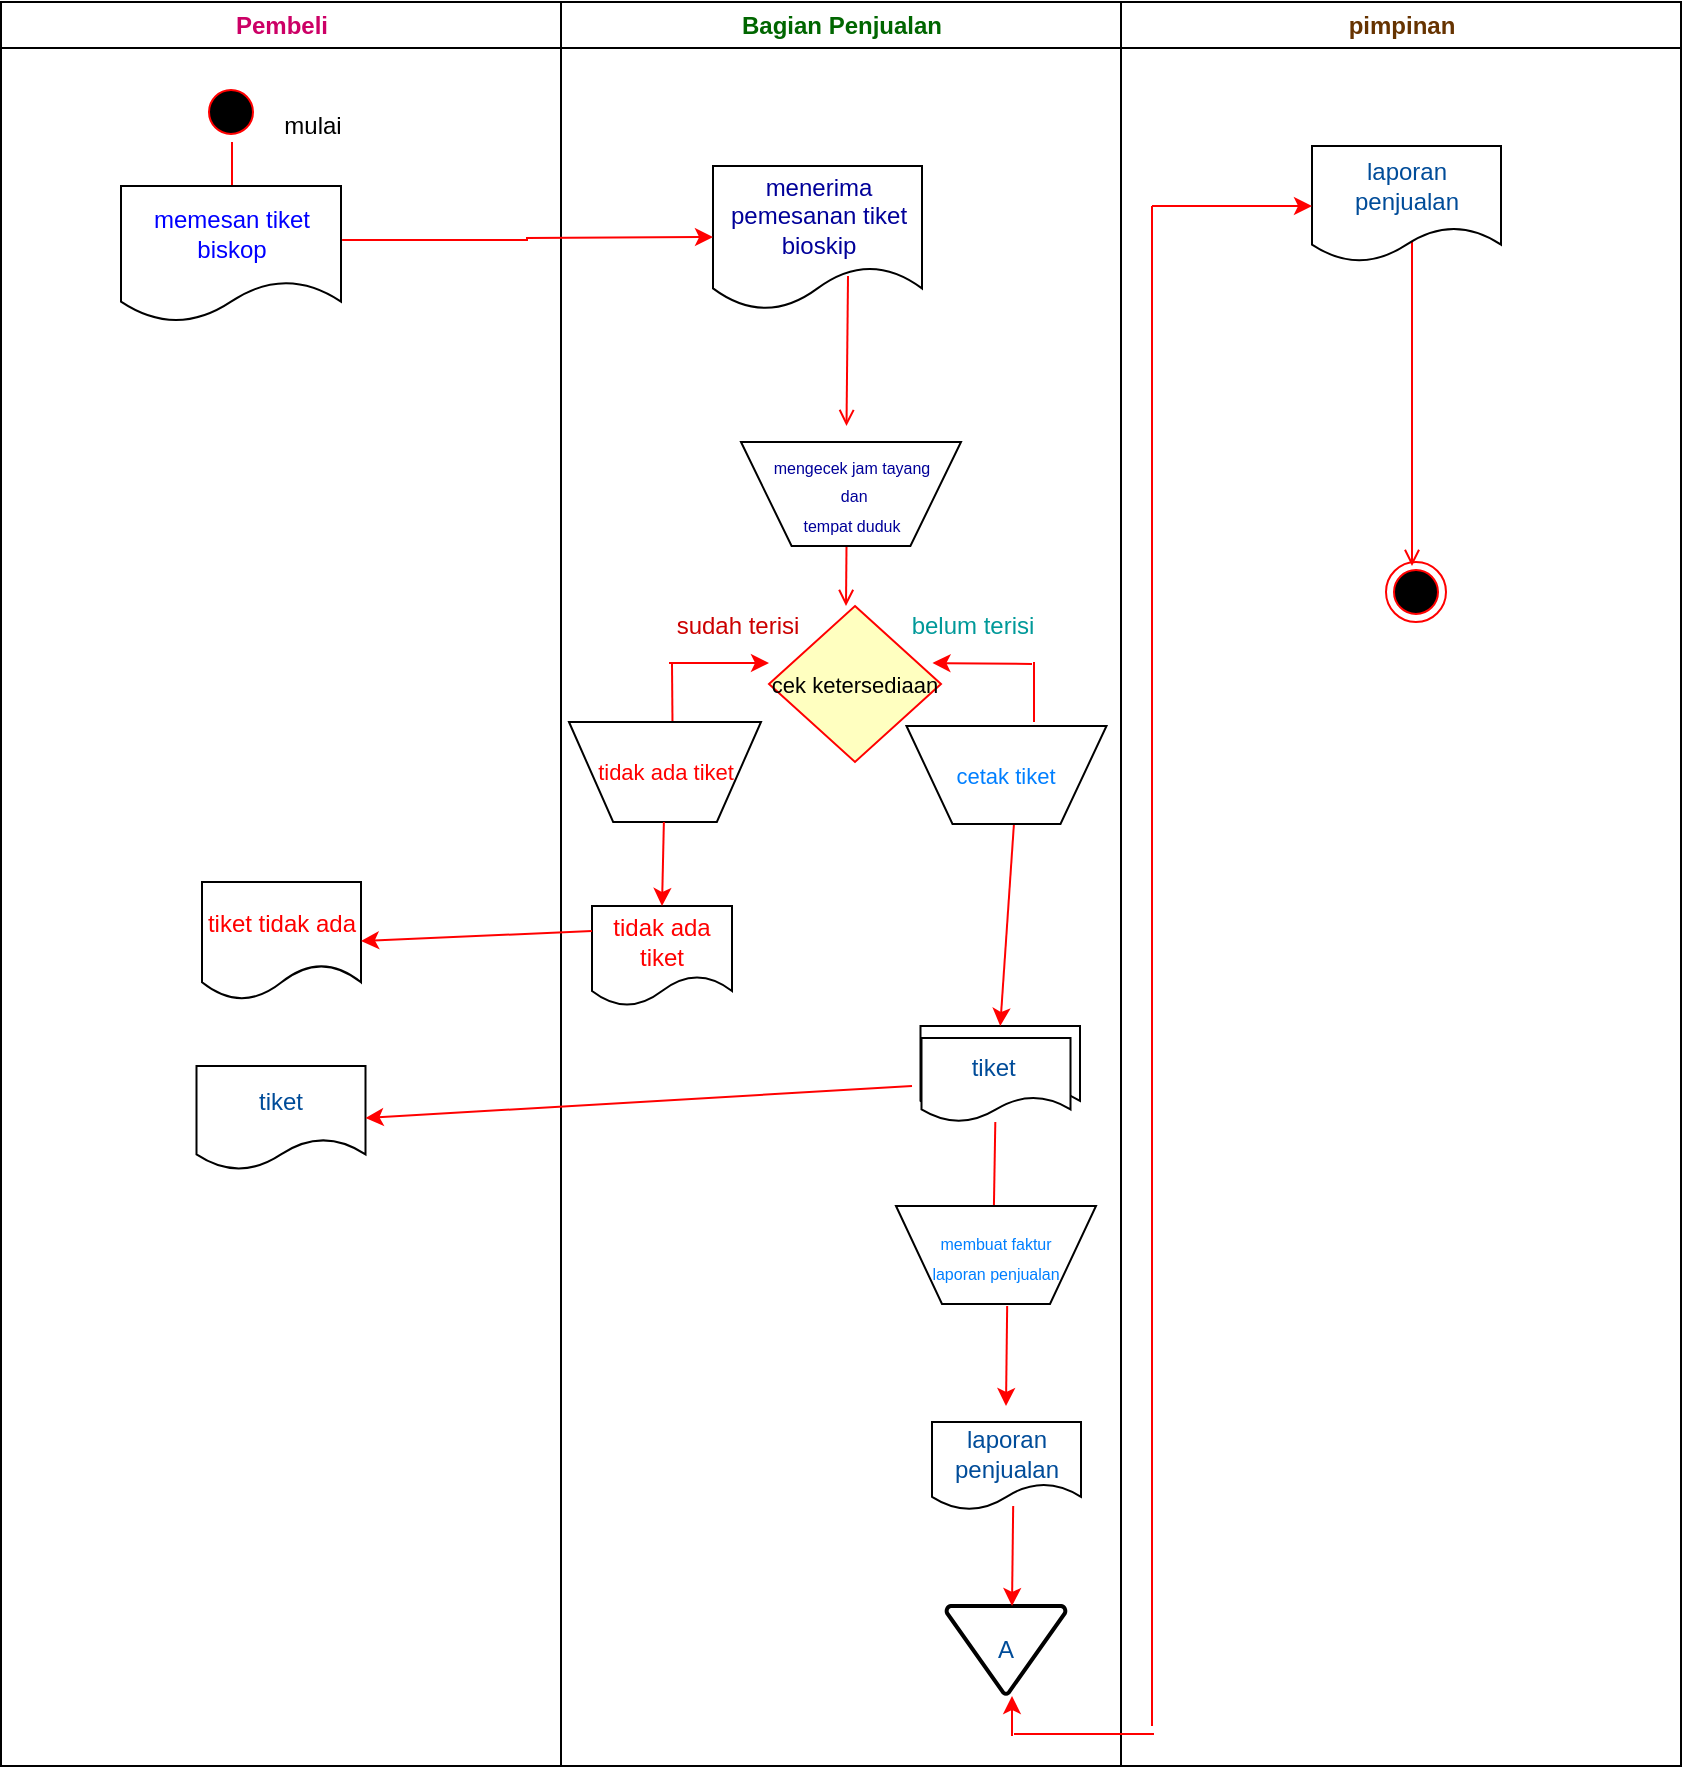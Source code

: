 <mxfile version="13.9.9" type="github">
  <diagram name="Page-1" id="e7e014a7-5840-1c2e-5031-d8a46d1fe8dd">
    <mxGraphModel dx="868" dy="450" grid="1" gridSize="10" guides="1" tooltips="1" connect="1" arrows="1" fold="1" page="1" pageScale="1" pageWidth="1169" pageHeight="826" background="#ffffff" math="0" shadow="0">
      <root>
        <mxCell id="0" />
        <mxCell id="1" parent="0" />
        <mxCell id="2" value="Pembeli" style="swimlane;whiteSpace=wrap;fontColor=#CC0066;" parent="1" vertex="1">
          <mxGeometry x="164.5" y="128" width="280" height="882" as="geometry" />
        </mxCell>
        <mxCell id="5" value="" style="ellipse;shape=startState;fillColor=#000000;strokeColor=#ff0000;" parent="2" vertex="1">
          <mxGeometry x="100" y="40" width="30" height="30" as="geometry" />
        </mxCell>
        <mxCell id="6" value="" style="edgeStyle=elbowEdgeStyle;elbow=horizontal;verticalAlign=bottom;endArrow=open;endSize=8;strokeColor=#FF0000;endFill=1;rounded=0" parent="2" source="5" edge="1">
          <mxGeometry x="100" y="40" as="geometry">
            <mxPoint x="115.5" y="110" as="targetPoint" />
          </mxGeometry>
        </mxCell>
        <mxCell id="Gee0_PoHcJErjo10JNS3-47" value="memesan tiket &lt;br&gt;biskop" style="shape=document;whiteSpace=wrap;html=1;boundedLbl=1;fontColor=#0000FF;" parent="2" vertex="1">
          <mxGeometry x="60" y="92" width="110" height="68" as="geometry" />
        </mxCell>
        <mxCell id="Gee0_PoHcJErjo10JNS3-67" value="tiket" style="shape=document;whiteSpace=wrap;html=1;boundedLbl=1;fontColor=#004C99;" parent="2" vertex="1">
          <mxGeometry x="97.75" y="532" width="84.5" height="52" as="geometry" />
        </mxCell>
        <mxCell id="Gee0_PoHcJErjo10JNS3-70" value="tiket tidak ada" style="shape=document;whiteSpace=wrap;html=1;boundedLbl=1;fontColor=#FF0000;" parent="2" vertex="1">
          <mxGeometry x="100.5" y="440" width="79.5" height="59" as="geometry" />
        </mxCell>
        <mxCell id="3" value="Bagian Penjualan" style="swimlane;whiteSpace=wrap;align=center;fontColor=#006600;" parent="1" vertex="1">
          <mxGeometry x="444.5" y="128" width="280" height="882" as="geometry" />
        </mxCell>
        <mxCell id="17" value="" style="endArrow=open;strokeColor=#FF0000;endFill=1;rounded=0;entryX=0.5;entryY=0;entryDx=0;entryDy=0;exitX=0.646;exitY=0.764;exitDx=0;exitDy=0;exitPerimeter=0;" parent="3" source="Gee0_PoHcJErjo10JNS3-49" edge="1">
          <mxGeometry relative="1" as="geometry">
            <mxPoint x="83.409" y="160" as="sourcePoint" />
            <mxPoint x="142.75" y="212" as="targetPoint" />
          </mxGeometry>
        </mxCell>
        <mxCell id="19" value="" style="endArrow=open;strokeColor=#FF0000;endFill=1;rounded=0;exitX=0.5;exitY=1;exitDx=0;exitDy=0;" parent="3" edge="1">
          <mxGeometry relative="1" as="geometry">
            <mxPoint x="142.75" y="272" as="sourcePoint" />
            <mxPoint x="142.5" y="302" as="targetPoint" />
          </mxGeometry>
        </mxCell>
        <mxCell id="21" value="cek ketersediaan" style="rhombus;fillColor=#ffffc0;strokeColor=#ff0000;fontSize=11;" parent="3" vertex="1">
          <mxGeometry x="104" y="302" width="86" height="78" as="geometry" />
        </mxCell>
        <mxCell id="Gee0_PoHcJErjo10JNS3-49" value="menerima pemesanan tiket bioskip" style="shape=document;whiteSpace=wrap;html=1;boundedLbl=1;fontColor=#000099;" parent="3" vertex="1">
          <mxGeometry x="76" y="82" width="104.5" height="72" as="geometry" />
        </mxCell>
        <mxCell id="Gee0_PoHcJErjo10JNS3-55" value="" style="endArrow=classic;html=1;strokeColor=#FF0000;" parent="3" edge="1">
          <mxGeometry width="50" height="50" relative="1" as="geometry">
            <mxPoint x="235.5" y="331" as="sourcePoint" />
            <mxPoint x="185.75" y="330.5" as="targetPoint" />
          </mxGeometry>
        </mxCell>
        <mxCell id="Gee0_PoHcJErjo10JNS3-56" value="" style="endArrow=none;html=1;strokeColor=#FF0000;" parent="3" edge="1">
          <mxGeometry width="50" height="50" relative="1" as="geometry">
            <mxPoint x="236.5" y="360" as="sourcePoint" />
            <mxPoint x="236.5" y="330" as="targetPoint" />
          </mxGeometry>
        </mxCell>
        <mxCell id="Gee0_PoHcJErjo10JNS3-57" value="" style="endArrow=classic;html=1;strokeColor=#FF0000;" parent="3" edge="1">
          <mxGeometry width="50" height="50" relative="1" as="geometry">
            <mxPoint x="54" y="330.5" as="sourcePoint" />
            <mxPoint x="104" y="330.5" as="targetPoint" />
          </mxGeometry>
        </mxCell>
        <mxCell id="Gee0_PoHcJErjo10JNS3-58" value="" style="endArrow=none;html=1;strokeColor=#FF0000;" parent="3" edge="1">
          <mxGeometry width="50" height="50" relative="1" as="geometry">
            <mxPoint x="55.75" y="361" as="sourcePoint" />
            <mxPoint x="55.5" y="331" as="targetPoint" />
          </mxGeometry>
        </mxCell>
        <mxCell id="Gee0_PoHcJErjo10JNS3-63" value="" style="shape=document;whiteSpace=wrap;html=1;boundedLbl=1;" parent="3" vertex="1">
          <mxGeometry x="179.75" y="512" width="79.75" height="44" as="geometry" />
        </mxCell>
        <mxCell id="Gee0_PoHcJErjo10JNS3-64" value="tiket&amp;nbsp;" style="shape=document;whiteSpace=wrap;html=1;boundedLbl=1;fontColor=#004C99;" parent="3" vertex="1">
          <mxGeometry x="180.25" y="518" width="74.5" height="42" as="geometry" />
        </mxCell>
        <mxCell id="Gee0_PoHcJErjo10JNS3-66" value="" style="endArrow=classic;html=1;strokeColor=#FF0000;entryX=0.5;entryY=0;entryDx=0;entryDy=0;" parent="3" target="Gee0_PoHcJErjo10JNS3-63" edge="1">
          <mxGeometry width="50" height="50" relative="1" as="geometry">
            <mxPoint x="227.145" y="401" as="sourcePoint" />
            <mxPoint x="241.5" y="410" as="targetPoint" />
          </mxGeometry>
        </mxCell>
        <mxCell id="Gee0_PoHcJErjo10JNS3-68" value="tidak ada tiket" style="shape=document;whiteSpace=wrap;html=1;boundedLbl=1;fontColor=#FF0000;" parent="3" vertex="1">
          <mxGeometry x="15.5" y="452" width="70" height="50" as="geometry" />
        </mxCell>
        <mxCell id="Gee0_PoHcJErjo10JNS3-72" value="" style="endArrow=classic;html=1;strokeColor=#FF0000;entryX=0.5;entryY=0;entryDx=0;entryDy=0;" parent="3" source="Gee0_PoHcJErjo10JNS3-64" edge="1">
          <mxGeometry width="50" height="50" relative="1" as="geometry">
            <mxPoint x="216.5" y="572" as="sourcePoint" />
            <mxPoint x="216.295" y="612" as="targetPoint" />
          </mxGeometry>
        </mxCell>
        <mxCell id="Gee0_PoHcJErjo10JNS3-73" value="laporan penjualan" style="shape=document;whiteSpace=wrap;html=1;boundedLbl=1;fontColor=#004C99;" parent="3" vertex="1">
          <mxGeometry x="185.5" y="710" width="74.5" height="44" as="geometry" />
        </mxCell>
        <mxCell id="Gee0_PoHcJErjo10JNS3-74" value="A" style="strokeWidth=2;html=1;shape=mxgraph.flowchart.merge_or_storage;whiteSpace=wrap;fontColor=#004C99;" parent="3" vertex="1">
          <mxGeometry x="192.75" y="802" width="59.5" height="44" as="geometry" />
        </mxCell>
        <mxCell id="Gee0_PoHcJErjo10JNS3-75" value="" style="endArrow=classic;html=1;strokeColor=#FF0000;" parent="3" edge="1">
          <mxGeometry width="50" height="50" relative="1" as="geometry">
            <mxPoint x="223.083" y="652" as="sourcePoint" />
            <mxPoint x="222.5" y="702" as="targetPoint" />
          </mxGeometry>
        </mxCell>
        <mxCell id="Gee0_PoHcJErjo10JNS3-76" value="" style="endArrow=classic;html=1;strokeColor=#FF0000;" parent="3" edge="1">
          <mxGeometry width="50" height="50" relative="1" as="geometry">
            <mxPoint x="226.083" y="752" as="sourcePoint" />
            <mxPoint x="225.5" y="802" as="targetPoint" />
          </mxGeometry>
        </mxCell>
        <mxCell id="Gee0_PoHcJErjo10JNS3-81" value="" style="endArrow=classic;html=1;strokeColor=#FF0000;" parent="3" edge="1">
          <mxGeometry width="50" height="50" relative="1" as="geometry">
            <mxPoint x="225.5" y="867" as="sourcePoint" />
            <mxPoint x="225.5" y="847" as="targetPoint" />
          </mxGeometry>
        </mxCell>
        <mxCell id="Gee0_PoHcJErjo10JNS3-83" value="" style="endArrow=classic;html=1;strokeColor=#FF0000;entryX=1;entryY=0.5;entryDx=0;entryDy=0;" parent="3" target="Gee0_PoHcJErjo10JNS3-67" edge="1">
          <mxGeometry width="50" height="50" relative="1" as="geometry">
            <mxPoint x="175.5" y="542" as="sourcePoint" />
            <mxPoint x="95.5" y="532" as="targetPoint" />
          </mxGeometry>
        </mxCell>
        <mxCell id="Gee0_PoHcJErjo10JNS3-42" style="edgeStyle=orthogonalEdgeStyle;rounded=0;orthogonalLoop=1;jettySize=auto;html=1;exitX=1.005;exitY=0.397;exitDx=0;exitDy=0;fillColor=#f8cecc;strokeColor=#FF0000;exitPerimeter=0;" parent="3" source="Gee0_PoHcJErjo10JNS3-47" edge="1">
          <mxGeometry relative="1" as="geometry">
            <mxPoint x="-54" y="117.5" as="sourcePoint" />
            <mxPoint x="76" y="117.5" as="targetPoint" />
          </mxGeometry>
        </mxCell>
        <mxCell id="Gee0_PoHcJErjo10JNS3-85" value="&lt;font style=&quot;font-size: 8px&quot;&gt;mengecek jam tayang &lt;br&gt;&amp;nbsp;dan&lt;br&gt;tempat duduk&lt;/font&gt;" style="verticalLabelPosition=middle;verticalAlign=middle;html=1;shape=trapezoid;perimeter=trapezoidPerimeter;whiteSpace=wrap;size=0.23;arcSize=10;flipV=1;align=center;labelPosition=center;fontColor=#000099;" parent="3" vertex="1">
          <mxGeometry x="90" y="220" width="110" height="52" as="geometry" />
        </mxCell>
        <mxCell id="6zITru86Za1JJkdzD5Pr-39" value="&lt;font style=&quot;font-size: 11px&quot;&gt;tidak ada tiket&lt;/font&gt;" style="verticalLabelPosition=middle;verticalAlign=middle;html=1;shape=trapezoid;perimeter=trapezoidPerimeter;whiteSpace=wrap;size=0.23;arcSize=10;flipV=1;align=center;labelPosition=center;fontColor=#FF0000;" vertex="1" parent="3">
          <mxGeometry x="4" y="360" width="96" height="50" as="geometry" />
        </mxCell>
        <mxCell id="6zITru86Za1JJkdzD5Pr-40" value="&lt;font style=&quot;font-size: 11px&quot;&gt;cetak tiket&lt;/font&gt;" style="verticalLabelPosition=middle;verticalAlign=middle;html=1;shape=trapezoid;perimeter=trapezoidPerimeter;whiteSpace=wrap;size=0.23;arcSize=10;flipV=1;align=center;labelPosition=center;fontColor=#007FFF;" vertex="1" parent="3">
          <mxGeometry x="172.75" y="362" width="100" height="49" as="geometry" />
        </mxCell>
        <mxCell id="6zITru86Za1JJkdzD5Pr-41" value="belum terisi" style="text;html=1;strokeColor=none;fillColor=none;align=center;verticalAlign=middle;whiteSpace=wrap;rounded=0;fontColor=#009999;" vertex="1" parent="3">
          <mxGeometry x="172.75" y="302" width="67.25" height="20" as="geometry" />
        </mxCell>
        <mxCell id="6zITru86Za1JJkdzD5Pr-42" value="sudah terisi" style="text;html=1;strokeColor=none;fillColor=none;align=center;verticalAlign=middle;whiteSpace=wrap;rounded=0;fontColor=#CC0000;" vertex="1" parent="3">
          <mxGeometry x="55.5" y="302" width="66" height="20" as="geometry" />
        </mxCell>
        <mxCell id="6zITru86Za1JJkdzD5Pr-44" value="" style="endArrow=classic;html=1;strokeColor=#FF0000;entryX=0.5;entryY=0;entryDx=0;entryDy=0;" edge="1" parent="3" source="6zITru86Za1JJkdzD5Pr-39" target="Gee0_PoHcJErjo10JNS3-68">
          <mxGeometry width="50" height="50" relative="1" as="geometry">
            <mxPoint x="50" y="432" as="sourcePoint" />
            <mxPoint x="100" y="432" as="targetPoint" />
          </mxGeometry>
        </mxCell>
        <mxCell id="6zITru86Za1JJkdzD5Pr-45" value="&lt;font style=&quot;font-size: 8px&quot;&gt;membuat faktur&lt;br&gt;laporan penjualan&lt;/font&gt;" style="verticalLabelPosition=middle;verticalAlign=middle;html=1;shape=trapezoid;perimeter=trapezoidPerimeter;whiteSpace=wrap;size=0.23;arcSize=10;flipV=1;align=center;labelPosition=center;fontColor=#007FFF;" vertex="1" parent="3">
          <mxGeometry x="167.5" y="602" width="100" height="49" as="geometry" />
        </mxCell>
        <mxCell id="4" value="pimpinan" style="swimlane;whiteSpace=wrap;fontColor=#663300;" parent="1" vertex="1">
          <mxGeometry x="724.5" y="128" width="280" height="882" as="geometry" />
        </mxCell>
        <mxCell id="38" value="" style="ellipse;shape=endState;fillColor=#000000;strokeColor=#ff0000" parent="4" vertex="1">
          <mxGeometry x="132.5" y="280" width="30" height="30" as="geometry" />
        </mxCell>
        <mxCell id="39" value="" style="endArrow=open;strokeColor=#FF0000;endFill=1;rounded=0" parent="4" edge="1">
          <mxGeometry relative="1" as="geometry">
            <mxPoint x="145.5" y="242" as="sourcePoint" />
            <mxPoint x="145.5" y="282" as="targetPoint" />
            <Array as="points">
              <mxPoint x="145.5" y="120" />
              <mxPoint x="145.5" y="142" />
            </Array>
          </mxGeometry>
        </mxCell>
        <mxCell id="Gee0_PoHcJErjo10JNS3-50" value="laporan penjualan" style="shape=document;whiteSpace=wrap;html=1;boundedLbl=1;fontColor=#004C99;" parent="4" vertex="1">
          <mxGeometry x="95.5" y="72" width="94.5" height="58" as="geometry" />
        </mxCell>
        <mxCell id="Gee0_PoHcJErjo10JNS3-78" value="" style="endArrow=classic;html=1;strokeColor=#FF0000;" parent="4" edge="1">
          <mxGeometry width="50" height="50" relative="1" as="geometry">
            <mxPoint x="15.5" y="102" as="sourcePoint" />
            <mxPoint x="95.5" y="102" as="targetPoint" />
          </mxGeometry>
        </mxCell>
        <mxCell id="Gee0_PoHcJErjo10JNS3-79" value="" style="endArrow=none;html=1;strokeColor=#FF0000;" parent="4" edge="1">
          <mxGeometry width="50" height="50" relative="1" as="geometry">
            <mxPoint x="15.5" y="862" as="sourcePoint" />
            <mxPoint x="15.5" y="102" as="targetPoint" />
          </mxGeometry>
        </mxCell>
        <mxCell id="Gee0_PoHcJErjo10JNS3-80" value="" style="endArrow=none;html=1;strokeColor=#FF0000;" parent="1" edge="1">
          <mxGeometry width="50" height="50" relative="1" as="geometry">
            <mxPoint x="671" y="994" as="sourcePoint" />
            <mxPoint x="741" y="994" as="targetPoint" />
          </mxGeometry>
        </mxCell>
        <mxCell id="Gee0_PoHcJErjo10JNS3-82" value="" style="endArrow=classic;html=1;strokeColor=#FF0000;exitX=0;exitY=0.25;exitDx=0;exitDy=0;entryX=1;entryY=0.5;entryDx=0;entryDy=0;" parent="1" source="Gee0_PoHcJErjo10JNS3-68" target="Gee0_PoHcJErjo10JNS3-70" edge="1">
          <mxGeometry width="50" height="50" relative="1" as="geometry">
            <mxPoint x="380" y="640" as="sourcePoint" />
            <mxPoint x="430" y="590" as="targetPoint" />
          </mxGeometry>
        </mxCell>
        <mxCell id="Gee0_PoHcJErjo10JNS3-84" value="mulai" style="text;html=1;align=center;verticalAlign=middle;resizable=0;points=[];autosize=1;" parent="1" vertex="1">
          <mxGeometry x="300" y="180" width="40" height="20" as="geometry" />
        </mxCell>
      </root>
    </mxGraphModel>
  </diagram>
</mxfile>
